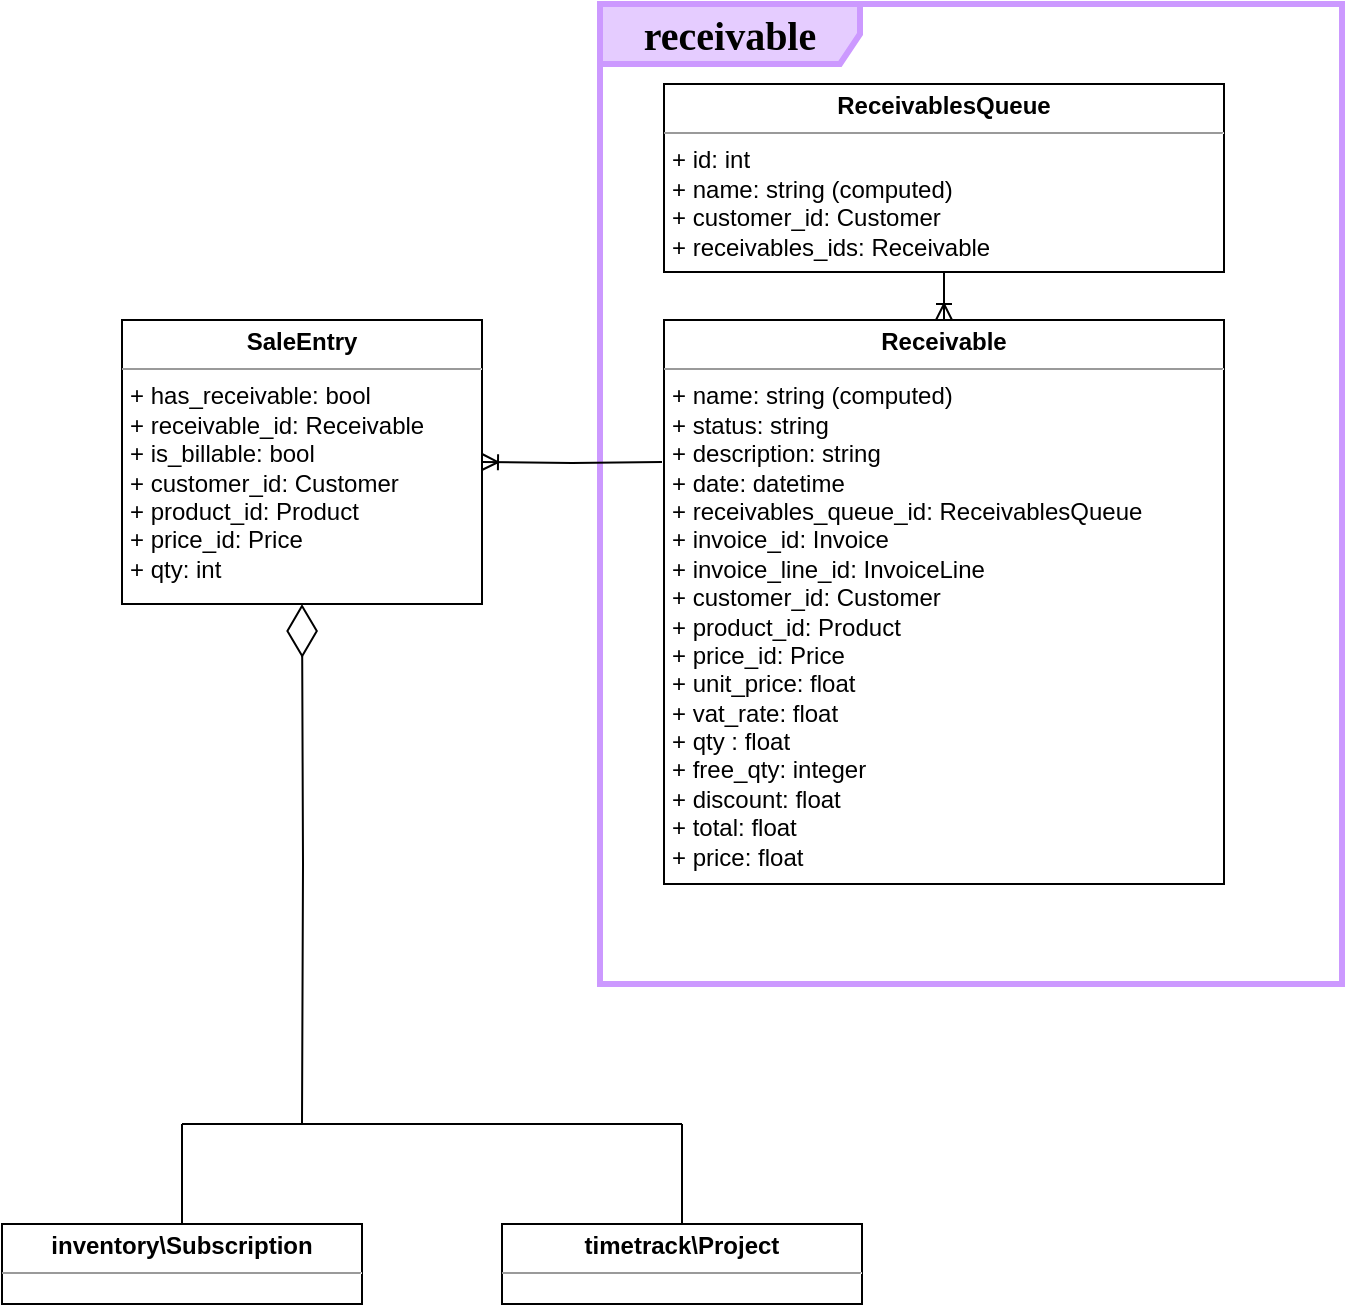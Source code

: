 <mxfile version="16.1.2" type="device"><diagram name="Page-1" id="uKoJo8NfshbDeFCchptL"><mxGraphModel dx="-312" dy="857" grid="1" gridSize="10" guides="1" tooltips="1" connect="1" arrows="1" fold="1" page="1" pageScale="1" pageWidth="827" pageHeight="1169" math="0" shadow="0"><root><mxCell id="0"/><mxCell id="1" parent="0"/><mxCell id="GoDBj2HVNSx11TXOrV8N-1" value="&lt;font style=&quot;font-size: 20px;&quot;&gt;&lt;b&gt;receivable&lt;/b&gt;&lt;/font&gt;" style="shape=umlFrame;whiteSpace=wrap;html=1;rounded=0;shadow=0;comic=0;labelBackgroundColor=none;strokeWidth=3;fontFamily=Verdana;fontSize=10;align=center;width=130;height=30;fillColor=#E5CCFF;strokeColor=#CC99FF;" parent="1" vertex="1"><mxGeometry x="1979" y="40" width="371" height="490" as="geometry"/></mxCell><mxCell id="GoDBj2HVNSx11TXOrV8N-2" value="&lt;p style=&quot;margin: 0px ; margin-top: 4px ; text-align: center&quot;&gt;&lt;b&gt;Receivable&lt;/b&gt;&lt;/p&gt;&lt;hr size=&quot;1&quot;&gt;&lt;p style=&quot;margin: 0px ; margin-left: 4px&quot;&gt;&lt;span style=&quot;background-color: initial;&quot;&gt;+ name: string (computed)&lt;/span&gt;&lt;br&gt;&lt;/p&gt;&lt;p style=&quot;border-color: var(--border-color); margin: 0px 0px 0px 4px;&quot;&gt;+ status: string&lt;br style=&quot;border-color: var(--border-color);&quot;&gt;&lt;/p&gt;&lt;p style=&quot;border-color: var(--border-color); margin: 0px 0px 0px 4px;&quot;&gt;+ description: string&lt;br style=&quot;border-color: var(--border-color);&quot;&gt;&lt;/p&gt;&lt;p style=&quot;margin: 0px ; margin-left: 4px&quot;&gt;+ date: datetime&lt;br&gt;&lt;/p&gt;&lt;p style=&quot;margin: 0px ; margin-left: 4px&quot;&gt;+ receivables_queue_id: ReceivablesQueue&lt;br&gt;&lt;/p&gt;&lt;p style=&quot;margin: 0px 0px 0px 4px;&quot;&gt;&lt;span style=&quot;background-color: initial;&quot;&gt;+ invoice_id: Invoice&lt;/span&gt;&lt;br&gt;&lt;/p&gt;&lt;p style=&quot;margin: 0px 0px 0px 4px;&quot;&gt;+ invoice_line_id: InvoiceLine&lt;/p&gt;&lt;p style=&quot;margin: 0px 0px 0px 4px;&quot;&gt;+ customer_id: Customer&lt;/p&gt;&lt;p style=&quot;margin: 0px 0px 0px 4px;&quot;&gt;&lt;span style=&quot;background-color: initial;&quot;&gt;+ product_id: Product&lt;/span&gt;&lt;br&gt;&lt;/p&gt;&lt;p style=&quot;margin: 0px 0px 0px 4px;&quot;&gt;+ price_id: Price&lt;/p&gt;&lt;p style=&quot;margin: 0px 0px 0px 4px;&quot;&gt;+ unit_price: float&lt;/p&gt;&lt;p style=&quot;margin: 0px 0px 0px 4px;&quot;&gt;+ vat_rate: float&lt;/p&gt;&lt;p style=&quot;margin: 0px 0px 0px 4px;&quot;&gt;+ qty : float&lt;/p&gt;&lt;p style=&quot;margin: 0px 0px 0px 4px;&quot;&gt;+ free_qty: integer&lt;/p&gt;&lt;p style=&quot;margin: 0px 0px 0px 4px;&quot;&gt;+ discount: float&lt;/p&gt;&lt;p style=&quot;margin: 0px 0px 0px 4px;&quot;&gt;+ total: float&lt;/p&gt;&lt;p style=&quot;margin: 0px 0px 0px 4px;&quot;&gt;+ price: float&lt;/p&gt;&lt;p style=&quot;margin: 0px 0px 0px 4px;&quot;&gt;&lt;br&gt;&lt;/p&gt;" style="verticalAlign=top;align=left;overflow=fill;fontSize=12;fontFamily=Helvetica;html=1;rounded=0;shadow=0;comic=0;labelBackgroundColor=none;strokeWidth=1" parent="1" vertex="1"><mxGeometry x="2011" y="198" width="280" height="282" as="geometry"/></mxCell><mxCell id="GoDBj2HVNSx11TXOrV8N-3" value="&lt;p style=&quot;margin: 0px ; margin-top: 4px ; text-align: center&quot;&gt;&lt;b&gt;ReceivablesQueue&lt;/b&gt;&lt;/p&gt;&lt;hr size=&quot;1&quot;&gt;&lt;p style=&quot;margin: 0px ; margin-left: 4px&quot;&gt;+ id: int&lt;/p&gt;&lt;p style=&quot;border-color: var(--border-color); margin: 0px 0px 0px 4px;&quot;&gt;+ name: string (computed)&lt;br&gt;&lt;/p&gt;&lt;p style=&quot;border-color: var(--border-color); margin: 0px 0px 0px 4px;&quot;&gt;+ customer_id: Customer&lt;/p&gt;&lt;p style=&quot;border-color: var(--border-color); margin: 0px 0px 0px 4px;&quot;&gt;&lt;span style=&quot;background-color: initial;&quot;&gt;+ receivables_ids: Receivable&lt;/span&gt;&lt;br&gt;&lt;/p&gt;&lt;p style=&quot;margin: 0px 0px 0px 4px;&quot;&gt;&lt;br&gt;&lt;/p&gt;&lt;p style=&quot;margin: 0px 0px 0px 4px;&quot;&gt;&lt;br&gt;&lt;/p&gt;&lt;p style=&quot;margin: 0px 0px 0px 4px;&quot;&gt;&lt;br&gt;&lt;/p&gt;&lt;p style=&quot;margin: 0px 0px 0px 4px;&quot;&gt;&lt;br&gt;&lt;/p&gt;&lt;p style=&quot;margin: 0px 0px 0px 4px;&quot;&gt;&lt;br&gt;&lt;/p&gt;&lt;p style=&quot;margin: 0px 0px 0px 4px;&quot;&gt;&lt;br&gt;&lt;/p&gt;&lt;p style=&quot;margin: 0px 0px 0px 4px;&quot;&gt;&lt;br&gt;&lt;/p&gt;" style="verticalAlign=top;align=left;overflow=fill;fontSize=12;fontFamily=Helvetica;html=1;rounded=0;shadow=0;comic=0;labelBackgroundColor=none;strokeWidth=1" parent="1" vertex="1"><mxGeometry x="2011" y="80" width="280" height="94" as="geometry"/></mxCell><mxCell id="GoDBj2HVNSx11TXOrV8N-4" value="" style="edgeStyle=orthogonalEdgeStyle;fontSize=12;html=1;endArrow=ERoneToMany;rounded=0;exitX=0.5;exitY=1;exitDx=0;exitDy=0;entryX=0.5;entryY=0;entryDx=0;entryDy=0;" parent="1" source="GoDBj2HVNSx11TXOrV8N-3" target="GoDBj2HVNSx11TXOrV8N-2" edge="1"><mxGeometry width="100" height="100" relative="1" as="geometry"><mxPoint x="1981" y="238" as="sourcePoint"/><mxPoint x="2081" y="138" as="targetPoint"/></mxGeometry></mxCell><mxCell id="GoDBj2HVNSx11TXOrV8N-5" value="&lt;p style=&quot;margin: 0px ; margin-top: 4px ; text-align: center&quot;&gt;&lt;b&gt;SaleEntry&lt;/b&gt;&lt;/p&gt;&lt;hr size=&quot;1&quot;&gt;&lt;p style=&quot;margin: 0px ; margin-left: 4px&quot;&gt;&lt;span style=&quot;background-color: initial;&quot;&gt;+ has_receivable: bool&lt;/span&gt;&lt;br&gt;&lt;/p&gt;&lt;p style=&quot;border-color: var(--border-color); margin: 0px 0px 0px 4px;&quot;&gt;&lt;span style=&quot;background-color: initial;&quot;&gt;+ receivable_id: Receivable&lt;/span&gt;&lt;br&gt;&lt;/p&gt;&lt;p style=&quot;border-color: var(--border-color); margin: 0px 0px 0px 4px;&quot;&gt;&lt;span style=&quot;background-color: initial;&quot;&gt;+ is_billable: bool&lt;/span&gt;&lt;/p&gt;&lt;p style=&quot;border-color: var(--border-color); margin: 0px 0px 0px 4px;&quot;&gt;&lt;span style=&quot;background-color: initial;&quot;&gt;+ customer_id: Customer&lt;/span&gt;&lt;/p&gt;&lt;p style=&quot;border-color: var(--border-color); margin: 0px 0px 0px 4px;&quot;&gt;&lt;span style=&quot;background-color: initial;&quot;&gt;+ product_id: Product&lt;/span&gt;&lt;/p&gt;&lt;p style=&quot;border-color: var(--border-color); margin: 0px 0px 0px 4px;&quot;&gt;&lt;span style=&quot;background-color: initial;&quot;&gt;+ price_id: Price&lt;/span&gt;&lt;/p&gt;&lt;p style=&quot;border-color: var(--border-color); margin: 0px 0px 0px 4px;&quot;&gt;&lt;span style=&quot;background-color: initial;&quot;&gt;+ qty: int&lt;/span&gt;&lt;/p&gt;&lt;p style=&quot;border-color: var(--border-color); margin: 0px 0px 0px 4px;&quot;&gt;&lt;span style=&quot;background-color: initial;&quot;&gt;&lt;br&gt;&lt;/span&gt;&lt;/p&gt;&lt;p style=&quot;margin: 0px 0px 0px 4px;&quot;&gt;&lt;br&gt;&lt;/p&gt;&lt;p style=&quot;margin: 0px 0px 0px 4px;&quot;&gt;&lt;br&gt;&lt;/p&gt;&lt;p style=&quot;margin: 0px 0px 0px 4px;&quot;&gt;&lt;br&gt;&lt;/p&gt;&lt;p style=&quot;margin: 0px 0px 0px 4px;&quot;&gt;&lt;br&gt;&lt;/p&gt;&lt;p style=&quot;margin: 0px 0px 0px 4px;&quot;&gt;&lt;br&gt;&lt;/p&gt;" style="verticalAlign=top;align=left;overflow=fill;fontSize=12;fontFamily=Helvetica;html=1;rounded=0;shadow=0;comic=0;labelBackgroundColor=none;strokeWidth=1" parent="1" vertex="1"><mxGeometry x="1740" y="198" width="180" height="142" as="geometry"/></mxCell><mxCell id="GoDBj2HVNSx11TXOrV8N-6" value="" style="edgeStyle=orthogonalEdgeStyle;fontSize=12;html=1;endArrow=ERoneToMany;rounded=0;entryX=1;entryY=0.5;entryDx=0;entryDy=0;" parent="1" target="GoDBj2HVNSx11TXOrV8N-5" edge="1"><mxGeometry width="100" height="100" relative="1" as="geometry"><mxPoint x="2010" y="269" as="sourcePoint"/><mxPoint x="1921" y="138" as="targetPoint"/><Array as="points"/></mxGeometry></mxCell><mxCell id="6RmlyXCjJ49GaDCbr51Z-1" value="" style="endArrow=diamondThin;endFill=0;endSize=24;html=1;rounded=0;edgeStyle=orthogonalEdgeStyle;entryX=0.5;entryY=1;entryDx=0;entryDy=0;" parent="1" target="GoDBj2HVNSx11TXOrV8N-5" edge="1"><mxGeometry width="160" relative="1" as="geometry"><mxPoint x="1830" y="600" as="sourcePoint"/><mxPoint x="1802" y="321.75" as="targetPoint"/></mxGeometry></mxCell><mxCell id="6RmlyXCjJ49GaDCbr51Z-2" value="&lt;p style=&quot;margin: 0px ; margin-top: 4px ; text-align: center&quot;&gt;&lt;b&gt;inventory\Subscription&lt;/b&gt;&lt;/p&gt;&lt;hr size=&quot;1&quot;&gt;&lt;p style=&quot;margin: 0px ; margin-left: 4px&quot;&gt;&lt;br&gt;&lt;/p&gt;" style="verticalAlign=top;align=left;overflow=fill;fontSize=12;fontFamily=Helvetica;html=1;rounded=0;shadow=0;comic=0;labelBackgroundColor=none;strokeWidth=1" parent="1" vertex="1"><mxGeometry x="1680" y="650" width="180" height="40" as="geometry"/></mxCell><mxCell id="7POEpLtlj17t280c18Lt-1" value="&lt;p style=&quot;margin: 0px ; margin-top: 4px ; text-align: center&quot;&gt;&lt;b&gt;timetrack\Project&lt;/b&gt;&lt;br&gt;&lt;/p&gt;&lt;hr size=&quot;1&quot;&gt;&lt;p style=&quot;margin: 0px ; margin-left: 4px&quot;&gt;&lt;br&gt;&lt;/p&gt;" style="verticalAlign=top;align=left;overflow=fill;fontSize=12;fontFamily=Helvetica;html=1;rounded=0;shadow=0;comic=0;labelBackgroundColor=none;strokeWidth=1" vertex="1" parent="1"><mxGeometry x="1930" y="650" width="180" height="40" as="geometry"/></mxCell><mxCell id="7POEpLtlj17t280c18Lt-2" value="" style="endArrow=none;html=1;rounded=0;exitX=0.5;exitY=0;exitDx=0;exitDy=0;" edge="1" parent="1" source="6RmlyXCjJ49GaDCbr51Z-2"><mxGeometry width="50" height="50" relative="1" as="geometry"><mxPoint x="2040" y="560" as="sourcePoint"/><mxPoint x="1770" y="600" as="targetPoint"/></mxGeometry></mxCell><mxCell id="7POEpLtlj17t280c18Lt-3" value="" style="endArrow=none;html=1;rounded=0;exitX=0.5;exitY=0;exitDx=0;exitDy=0;" edge="1" parent="1" source="7POEpLtlj17t280c18Lt-1"><mxGeometry width="50" height="50" relative="1" as="geometry"><mxPoint x="1780" y="660" as="sourcePoint"/><mxPoint x="2020" y="600" as="targetPoint"/></mxGeometry></mxCell><mxCell id="7POEpLtlj17t280c18Lt-4" value="" style="endArrow=none;html=1;rounded=0;" edge="1" parent="1"><mxGeometry width="50" height="50" relative="1" as="geometry"><mxPoint x="1770" y="600" as="sourcePoint"/><mxPoint x="2020" y="600" as="targetPoint"/></mxGeometry></mxCell></root></mxGraphModel></diagram></mxfile>